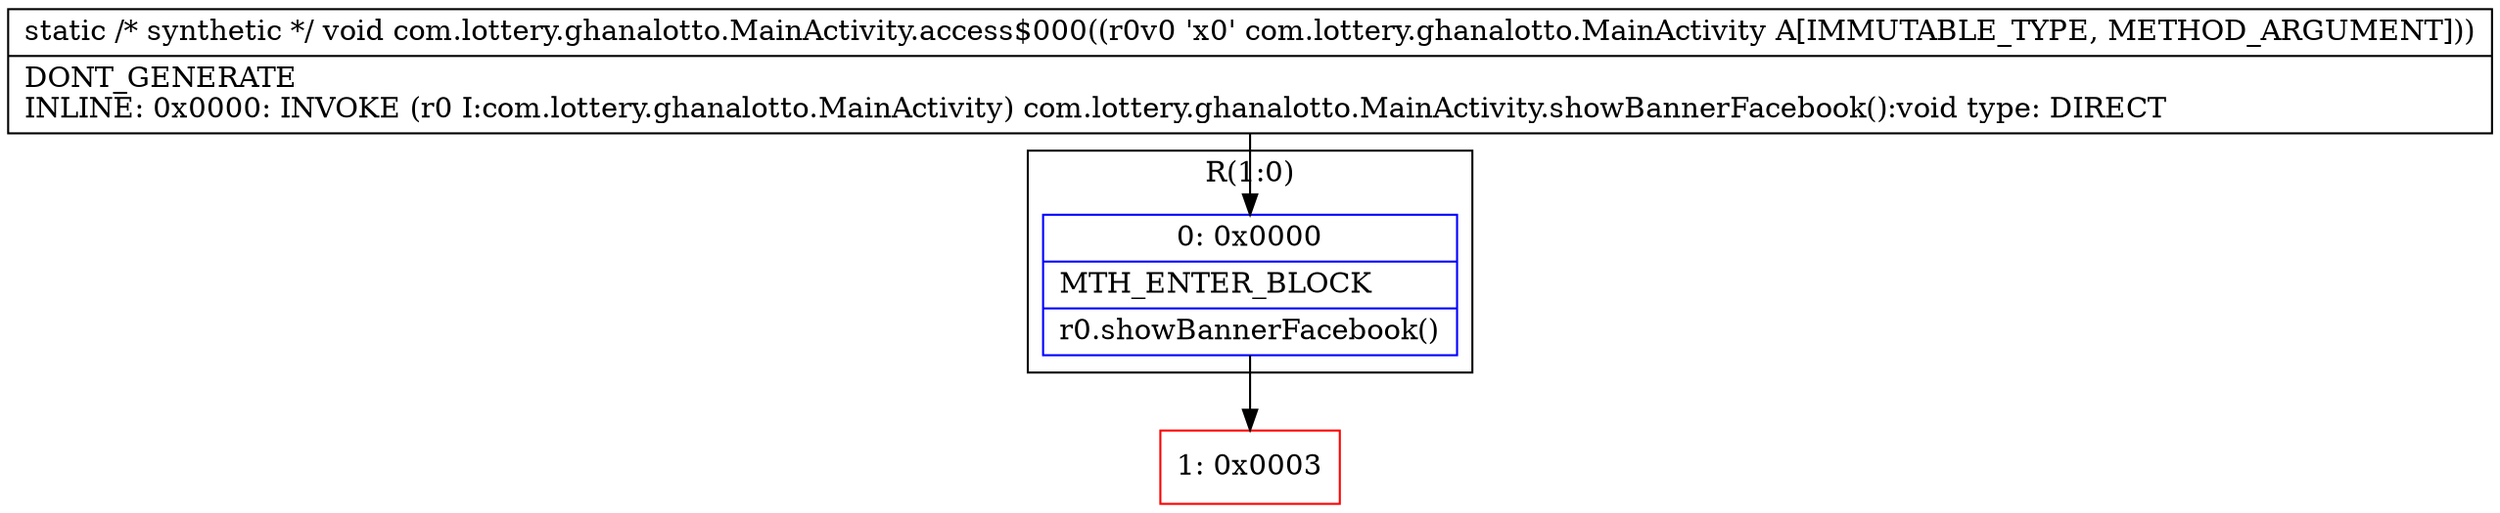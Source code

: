 digraph "CFG forcom.lottery.ghanalotto.MainActivity.access$000(Lcom\/lottery\/ghanalotto\/MainActivity;)V" {
subgraph cluster_Region_1344291390 {
label = "R(1:0)";
node [shape=record,color=blue];
Node_0 [shape=record,label="{0\:\ 0x0000|MTH_ENTER_BLOCK\l|r0.showBannerFacebook()\l}"];
}
Node_1 [shape=record,color=red,label="{1\:\ 0x0003}"];
MethodNode[shape=record,label="{static \/* synthetic *\/ void com.lottery.ghanalotto.MainActivity.access$000((r0v0 'x0' com.lottery.ghanalotto.MainActivity A[IMMUTABLE_TYPE, METHOD_ARGUMENT]))  | DONT_GENERATE\lINLINE: 0x0000: INVOKE  (r0 I:com.lottery.ghanalotto.MainActivity) com.lottery.ghanalotto.MainActivity.showBannerFacebook():void type: DIRECT\l}"];
MethodNode -> Node_0;
Node_0 -> Node_1;
}

